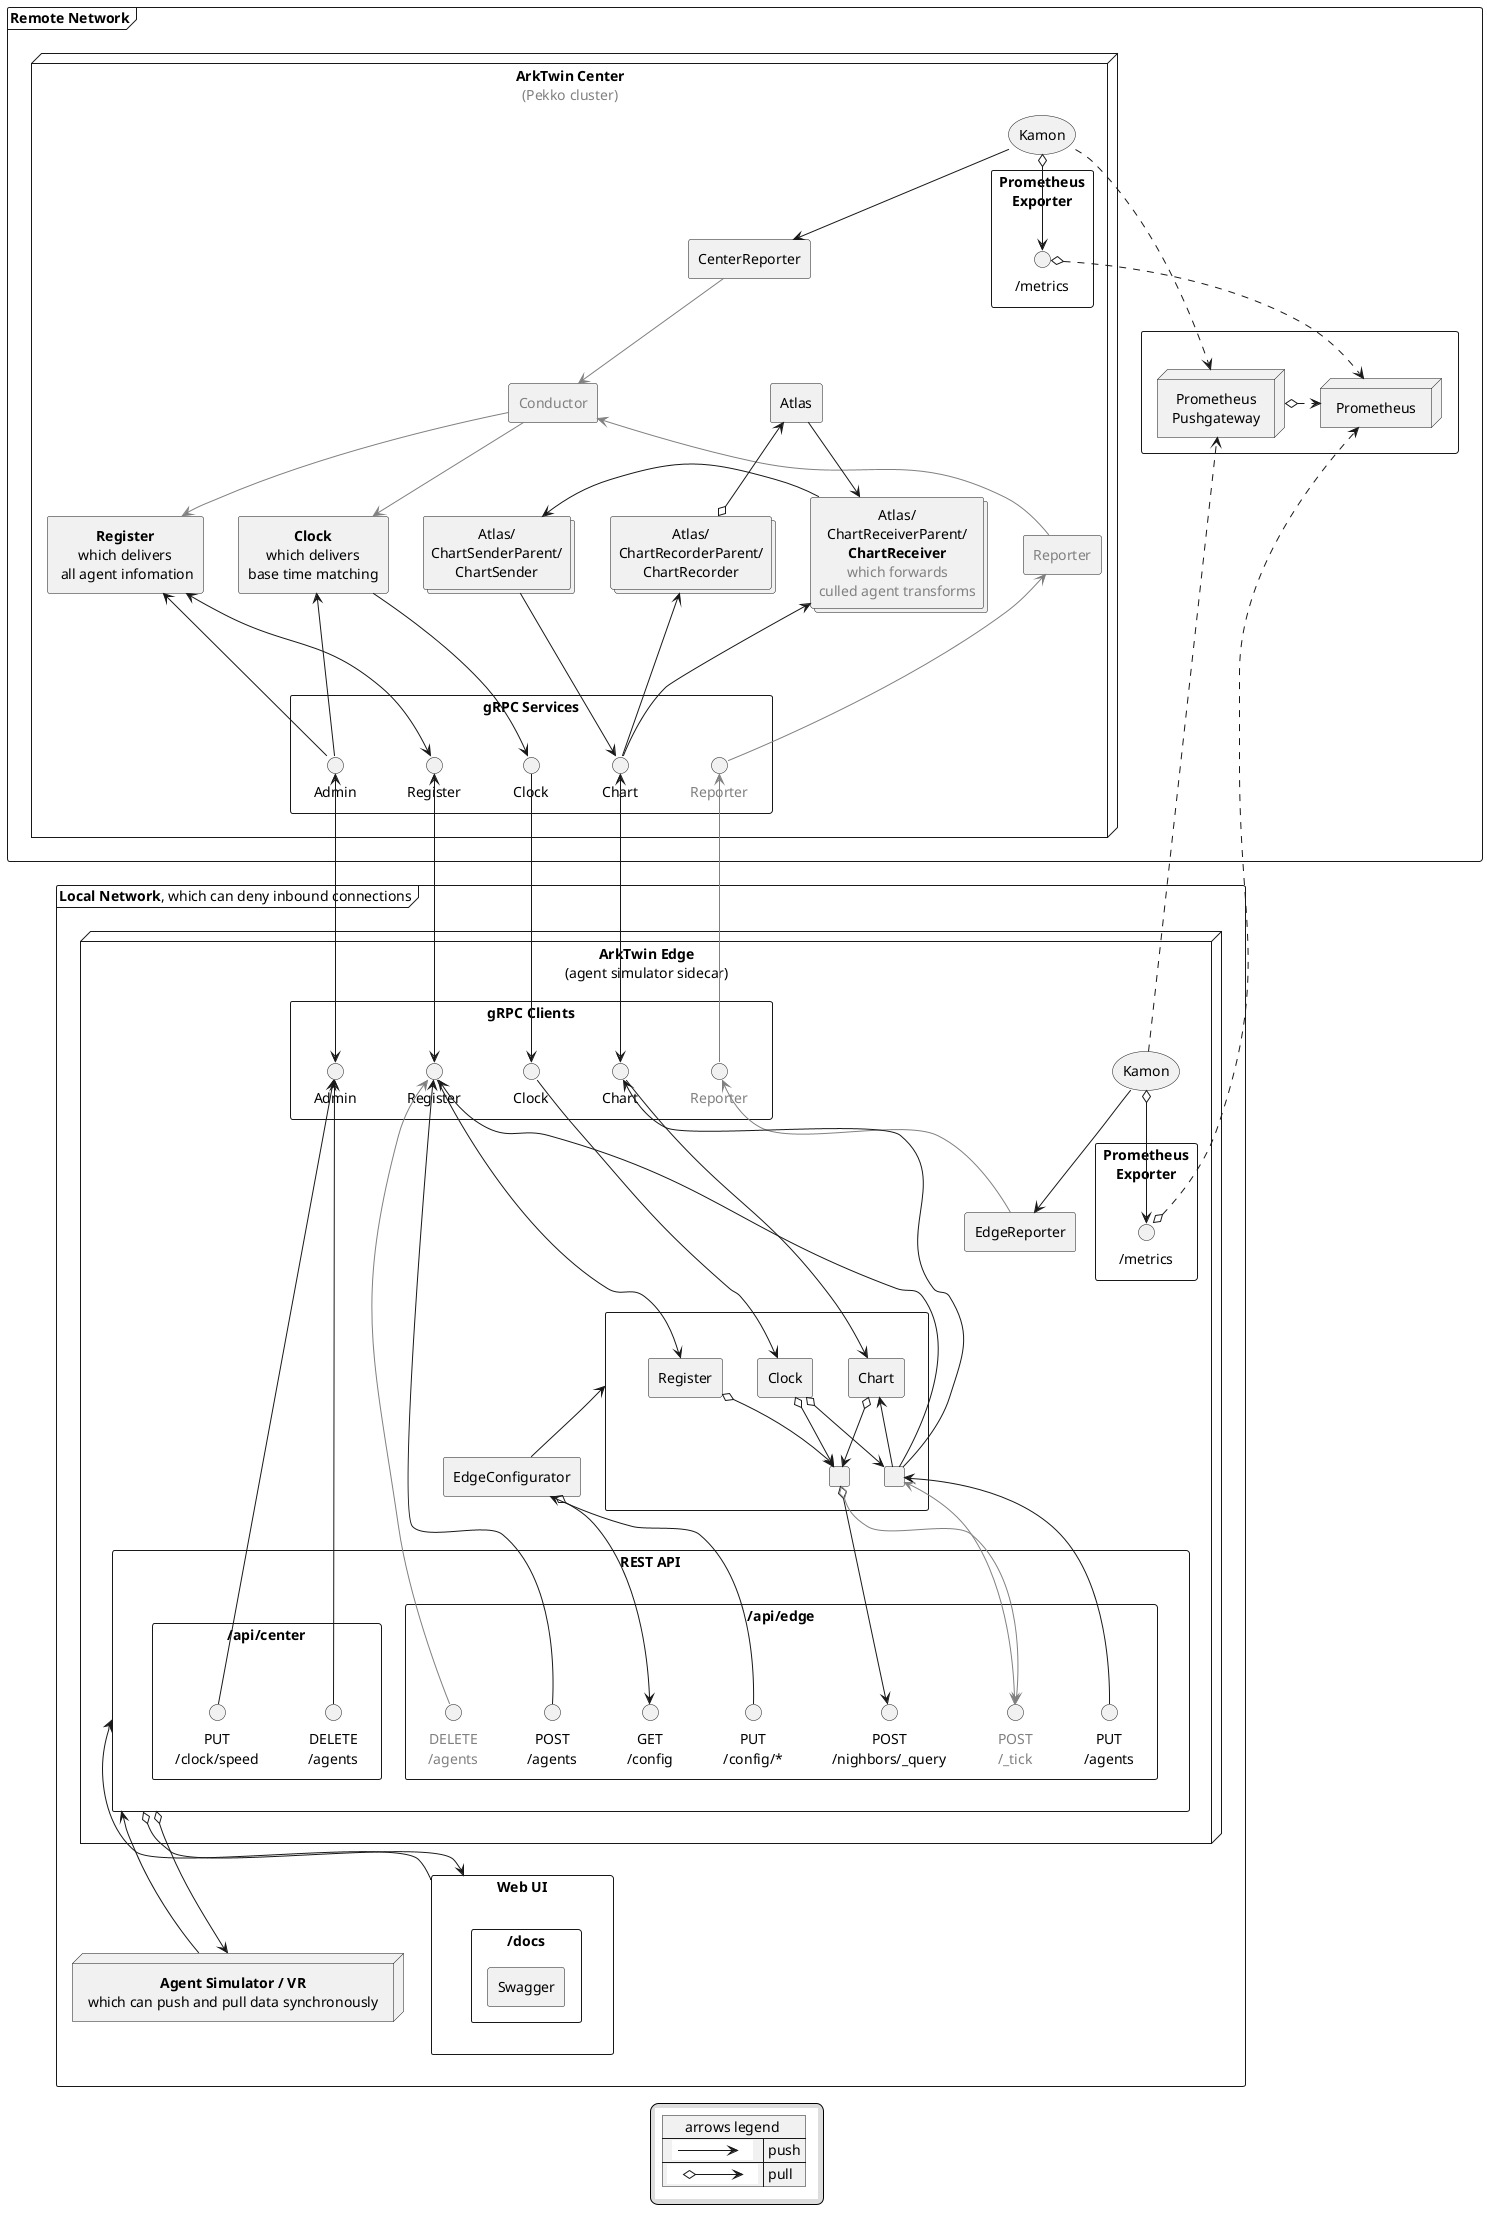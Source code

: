 @startuml messaging
skinparam defaultTextAlignment center

frame "Remote Network" {
  node "ArkTwin Center\n<color:#gray><plain>(Pekko cluster)</plain></color>" {
    agent "<color:#gray>Conductor</color>" as Conductor

    agent "Atlas" as Atlas
    collections "Atlas/\nChartRecorderParent/\nChartRecorder" as ChartRecorder
    collections "Atlas/\nChartReceiverParent/\n<b>ChartReceiver</b>\n<color:#gray>which forwards</color>\n<color:#gray>culled agent transforms</color>" as ChartReceiver
    collections "Atlas/\nChartSenderParent/\nChartSender" as ChartSender

    agent "<b>Clock</b>\nwhich delivers\nbase time matching" as ClockC
    agent "<color:#gray>Reporter</color>" as ReporterC
    agent "<b>Register</b>\nwhich delivers\n all agent infomation" as RegisterC

    storage "Kamon" as KamonC
    agent "CenterReporter" as CenterReporter
    
    rectangle "gRPC Services" as center.services {
      interface "Admin" as AdminService
      interface "Chart" as ChartService
      interface "Clock" as ClockService
      interface "<color:#gray>Reporter</color>" as ReporterService
      interface "Register" as RegisterService
    }
    rectangle "Prometheus\nExporter" as center.prometheus {
      interface "/metrics" as CenterMetrics
    }
  }

  rectangle " " as prometheus {
    node "Prometheus" as Prometheus
    node "Prometheus\nPushgateway" as Pushgateway
  }
}

frame "Local Network<plain>, which can deny inbound connections</plain>" {
  node "ArkTwin Edge\n<plain>(agent simulator sidecar)</plain>" {
    rectangle "gRPC Clients" as edge.clients {
      interface "Admin" as AdminClient
      interface "Chart" as ChartClient
      interface "Clock" as ClockClient
      interface "<color:#gray>Reporter</color>" as ReporterClient
      interface "Register" as RegisterClient
    }

    storage "Kamon" as Kamon
    agent "EdgeReporter" as EdgeReporter

    rectangle " " as edge.actors {
      agent "Chart" as Chart
      agent "Clock" as Clock
      agent "Register" as Register

      agent " " as EdgeAgentsPutAdapter
      agent " " as EdgeNeighborsQueryAdapter
    }

    agent "EdgeConfigurator" as EdgeConfigurator

    rectangle "REST API" as edge.endpoints {
      rectangle "/api/center" {
        interface "DELETE\n/agents" as CenterAgentsDelete
        interface "PUT\n/clock/speed" as CenterClockSpeedPut
      }
      rectangle "/api/edge\n" {
        interface "<color:#gray>DELETE</color>\n<color:#gray>/agents</color>" as EdgeAgentsDelete
        interface "POST\n/agents" as EdgeAgentsPost
        interface "PUT\n/agents" as EdgeAgentsPut
        interface "GET\n/config" as EdgeConfigGet
        interface "PUT\n/config/*" as EdgeConfigPut
        interface "POST\n/nighbors/_query" as EdgeNeighborsQuery
        interface "<color:#gray>POST</color>\n<color:#gray>/_tick</color>" as EdgeTick
      }
    }
    rectangle "Prometheus\nExporter" as edge.prometheus {
      interface "/metrics" as EdgeMetrics
    }
  }

  rectangle "Web UI" as webui {
    rectangle "/docs" {
      rectangle "Swagger"
    }
  }
  node "<b>Agent Simulator / VR</b>\nwhich can push and pull data synchronously" as Simulator
}

Conductor -[#gray]-> ClockC
Conductor -[#gray]-> RegisterC
Conductor <-[#gray]- ReporterC

ChartReceiver <--- ChartService
ChartReceiver -> ChartSender
ChartSender ---> ChartService
ChartRecorder <--- ChartService
Atlas <--o ChartRecorder
Atlas --> ChartReceiver

ClockC <--- AdminService
ClockC ---> ClockService
ReporterC <-[#gray]-- ReporterService
RegisterC <--- AdminService
RegisterC <---> RegisterService

AdminService <--> AdminClient
ChartService <--> ChartClient
ClockService --> ClockClient
ReporterService <-[#gray]- ReporterClient
RegisterService <--> RegisterClient

ReporterClient <-[#gray]- EdgeReporter

ChartClient ---> Chart

ClockClient ---> Clock

RegisterClient ---> Register

AdminClient <-- CenterAgentsDelete

AdminClient <-- CenterClockSpeedPut

RegisterClient <-[#gray]- EdgeAgentsDelete

RegisterClient <-- EdgeAgentsPost
ChartClient <-- EdgeAgentsPutAdapter
Chart <-- EdgeAgentsPutAdapter
Clock o--> EdgeAgentsPutAdapter
RegisterClient <-- EdgeAgentsPutAdapter
EdgeAgentsPutAdapter <-- EdgeAgentsPut
EdgeAgentsPutAdapter <-[#gray]-> EdgeTick

Chart o--> EdgeNeighborsQueryAdapter
Clock o--> EdgeNeighborsQueryAdapter
Register o--> EdgeNeighborsQueryAdapter
EdgeNeighborsQueryAdapter o--> EdgeNeighborsQuery
EdgeNeighborsQueryAdapter o-[#gray]-> EdgeTick

EdgeConfigurator o--> EdgeConfigGet
EdgeConfigurator <-- EdgeConfigPut
edge.actors <-- EdgeConfigurator  

edge.endpoints <-- webui
edge.endpoints o--> webui
edge.endpoints <-- Simulator
edge.endpoints o--> Simulator

KamonC --> CenterReporter
CenterReporter -[#gray]-> Conductor
KamonC o--> CenterMetrics
CenterMetrics o..> Prometheus
KamonC ..> Pushgateway

Kamon --> EdgeReporter
Kamon o--> EdgeMetrics
EdgeMetrics o..> Prometheus
Kamon ..> Pushgateway

Pushgateway o.> Prometheus

!procedure $inlineArrow($arrow)
{{\nleft to right direction\nlabel " " as A\nlabel " " as B\nA $arrow B\n}}
!endprocedure

legend
{{
  map "arrows legend " as arrows {
    $inlineArrow( "-->") => push
    $inlineArrow("o-->") => pull
  }
}}
endlegend
@enduml
